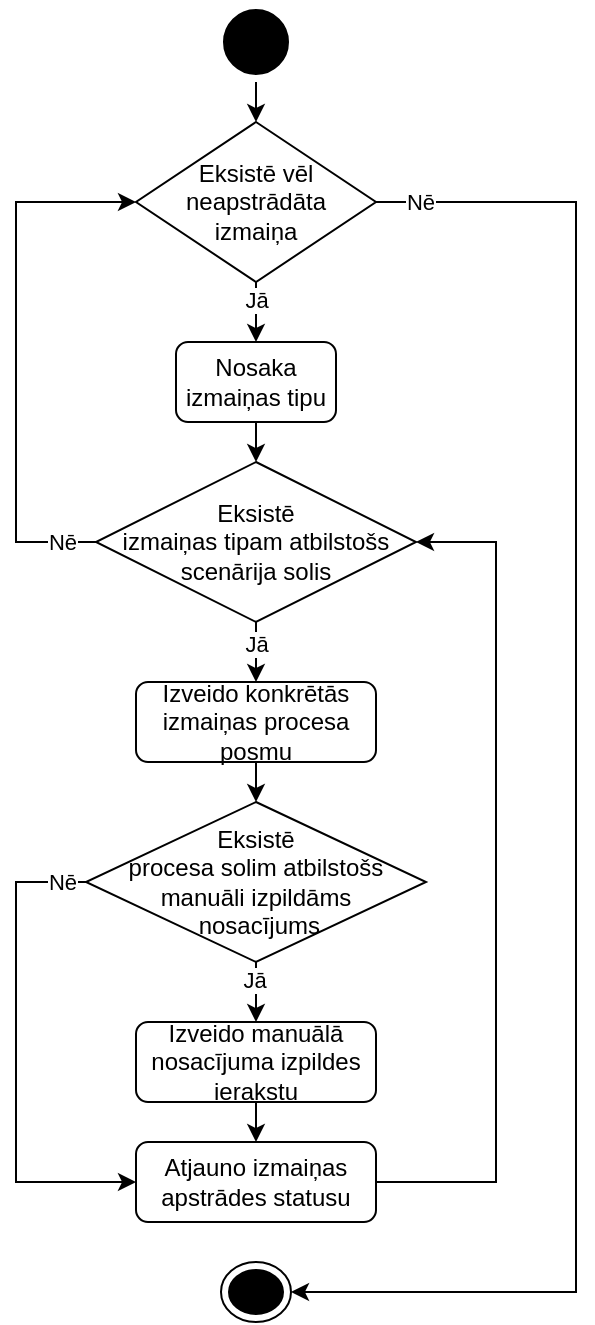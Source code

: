 <mxfile version="13.0.1" type="device"><diagram id="C5RBs43oDa-KdzZeNtuy" name="create_change_adaptation_processes"><mxGraphModel dx="1618" dy="683" grid="1" gridSize="10" guides="1" tooltips="1" connect="1" arrows="1" fold="1" page="1" pageScale="1" pageWidth="827" pageHeight="1169" math="0" shadow="0"><root><mxCell id="WIyWlLk6GJQsqaUBKTNV-0"/><mxCell id="WIyWlLk6GJQsqaUBKTNV-1" parent="WIyWlLk6GJQsqaUBKTNV-0"/><mxCell id="-wZ6tIJjexxKfcDrYmAm-2" style="edgeStyle=orthogonalEdgeStyle;rounded=0;orthogonalLoop=1;jettySize=auto;html=1;exitX=0.5;exitY=1;exitDx=0;exitDy=0;entryX=0.5;entryY=0;entryDx=0;entryDy=0;" edge="1" parent="WIyWlLk6GJQsqaUBKTNV-1" source="-wZ6tIJjexxKfcDrYmAm-0" target="-wZ6tIJjexxKfcDrYmAm-1"><mxGeometry relative="1" as="geometry"><Array as="points"><mxPoint x="340" y="170"/><mxPoint x="340" y="170"/></Array></mxGeometry></mxCell><mxCell id="-wZ6tIJjexxKfcDrYmAm-16" value="Jā" style="edgeLabel;html=1;align=center;verticalAlign=middle;resizable=0;points=[];" vertex="1" connectable="0" parent="-wZ6tIJjexxKfcDrYmAm-2"><mxGeometry x="-0.82" relative="1" as="geometry"><mxPoint y="6.55" as="offset"/></mxGeometry></mxCell><mxCell id="-wZ6tIJjexxKfcDrYmAm-22" style="edgeStyle=orthogonalEdgeStyle;rounded=0;orthogonalLoop=1;jettySize=auto;html=1;exitX=1;exitY=0.5;exitDx=0;exitDy=0;entryX=1;entryY=0.5;entryDx=0;entryDy=0;" edge="1" parent="WIyWlLk6GJQsqaUBKTNV-1" source="-wZ6tIJjexxKfcDrYmAm-0" target="-wZ6tIJjexxKfcDrYmAm-19"><mxGeometry relative="1" as="geometry"><Array as="points"><mxPoint x="500" y="130"/><mxPoint x="500" y="675"/></Array></mxGeometry></mxCell><mxCell id="-wZ6tIJjexxKfcDrYmAm-23" value="Nē" style="edgeLabel;html=1;align=center;verticalAlign=middle;resizable=0;points=[];" vertex="1" connectable="0" parent="-wZ6tIJjexxKfcDrYmAm-22"><mxGeometry x="-0.944" relative="1" as="geometry"><mxPoint as="offset"/></mxGeometry></mxCell><mxCell id="-wZ6tIJjexxKfcDrYmAm-0" value="Eksistē vēl neapstrādāta &lt;br&gt;izmaiņa" style="rhombus;whiteSpace=wrap;html=1;" vertex="1" parent="WIyWlLk6GJQsqaUBKTNV-1"><mxGeometry x="280" y="90" width="120" height="80" as="geometry"/></mxCell><mxCell id="-wZ6tIJjexxKfcDrYmAm-4" style="edgeStyle=orthogonalEdgeStyle;rounded=0;orthogonalLoop=1;jettySize=auto;html=1;exitX=0.5;exitY=1;exitDx=0;exitDy=0;entryX=0.5;entryY=0;entryDx=0;entryDy=0;" edge="1" parent="WIyWlLk6GJQsqaUBKTNV-1" source="-wZ6tIJjexxKfcDrYmAm-1" target="-wZ6tIJjexxKfcDrYmAm-3"><mxGeometry relative="1" as="geometry"/></mxCell><mxCell id="-wZ6tIJjexxKfcDrYmAm-1" value="Nosaka izmaiņas tipu" style="rounded=1;whiteSpace=wrap;html=1;" vertex="1" parent="WIyWlLk6GJQsqaUBKTNV-1"><mxGeometry x="300" y="200" width="80" height="40" as="geometry"/></mxCell><mxCell id="-wZ6tIJjexxKfcDrYmAm-6" style="edgeStyle=orthogonalEdgeStyle;rounded=0;orthogonalLoop=1;jettySize=auto;html=1;exitX=0.5;exitY=1;exitDx=0;exitDy=0;entryX=0.5;entryY=0;entryDx=0;entryDy=0;" edge="1" parent="WIyWlLk6GJQsqaUBKTNV-1" source="-wZ6tIJjexxKfcDrYmAm-3" target="-wZ6tIJjexxKfcDrYmAm-5"><mxGeometry relative="1" as="geometry"><Array as="points"><mxPoint x="340" y="350"/><mxPoint x="340" y="350"/></Array></mxGeometry></mxCell><mxCell id="-wZ6tIJjexxKfcDrYmAm-26" value="Jā" style="edgeLabel;html=1;align=center;verticalAlign=middle;resizable=0;points=[];" vertex="1" connectable="0" parent="-wZ6tIJjexxKfcDrYmAm-6"><mxGeometry x="-0.314" relative="1" as="geometry"><mxPoint as="offset"/></mxGeometry></mxCell><mxCell id="-wZ6tIJjexxKfcDrYmAm-28" style="edgeStyle=orthogonalEdgeStyle;rounded=0;orthogonalLoop=1;jettySize=auto;html=1;exitX=0;exitY=0.5;exitDx=0;exitDy=0;entryX=0;entryY=0.5;entryDx=0;entryDy=0;" edge="1" parent="WIyWlLk6GJQsqaUBKTNV-1" source="-wZ6tIJjexxKfcDrYmAm-3" target="-wZ6tIJjexxKfcDrYmAm-0"><mxGeometry relative="1" as="geometry"><Array as="points"><mxPoint x="220" y="300"/><mxPoint x="220" y="130"/></Array></mxGeometry></mxCell><mxCell id="-wZ6tIJjexxKfcDrYmAm-29" value="Nē" style="edgeLabel;html=1;align=center;verticalAlign=middle;resizable=0;points=[];" vertex="1" connectable="0" parent="-wZ6tIJjexxKfcDrYmAm-28"><mxGeometry x="-0.871" y="3" relative="1" as="geometry"><mxPoint y="-3" as="offset"/></mxGeometry></mxCell><mxCell id="-wZ6tIJjexxKfcDrYmAm-3" value="Eksistē &lt;br&gt;izmaiņas tipam atbilstošs scenārija solis" style="rhombus;whiteSpace=wrap;html=1;" vertex="1" parent="WIyWlLk6GJQsqaUBKTNV-1"><mxGeometry x="260" y="260" width="160" height="80" as="geometry"/></mxCell><mxCell id="-wZ6tIJjexxKfcDrYmAm-8" style="edgeStyle=orthogonalEdgeStyle;rounded=0;orthogonalLoop=1;jettySize=auto;html=1;exitX=0.5;exitY=1;exitDx=0;exitDy=0;entryX=0.5;entryY=0;entryDx=0;entryDy=0;" edge="1" parent="WIyWlLk6GJQsqaUBKTNV-1" source="-wZ6tIJjexxKfcDrYmAm-5"><mxGeometry relative="1" as="geometry"><mxPoint x="340" y="430" as="targetPoint"/></mxGeometry></mxCell><mxCell id="-wZ6tIJjexxKfcDrYmAm-5" value="Izveido konkrētās izmaiņas procesa posmu" style="rounded=1;whiteSpace=wrap;html=1;" vertex="1" parent="WIyWlLk6GJQsqaUBKTNV-1"><mxGeometry x="280" y="370" width="120" height="40" as="geometry"/></mxCell><mxCell id="-wZ6tIJjexxKfcDrYmAm-13" style="edgeStyle=orthogonalEdgeStyle;rounded=0;orthogonalLoop=1;jettySize=auto;html=1;exitX=0.5;exitY=1;exitDx=0;exitDy=0;entryX=0.5;entryY=0;entryDx=0;entryDy=0;" edge="1" parent="WIyWlLk6GJQsqaUBKTNV-1" source="-wZ6tIJjexxKfcDrYmAm-9" target="-wZ6tIJjexxKfcDrYmAm-10"><mxGeometry relative="1" as="geometry"><Array as="points"><mxPoint x="340" y="530"/><mxPoint x="340" y="530"/></Array></mxGeometry></mxCell><mxCell id="-wZ6tIJjexxKfcDrYmAm-32" value="Jā" style="edgeLabel;html=1;align=center;verticalAlign=middle;resizable=0;points=[];" vertex="1" connectable="0" parent="-wZ6tIJjexxKfcDrYmAm-13"><mxGeometry y="-7" relative="1" as="geometry"><mxPoint x="6" y="-6" as="offset"/></mxGeometry></mxCell><mxCell id="-wZ6tIJjexxKfcDrYmAm-30" style="edgeStyle=orthogonalEdgeStyle;rounded=0;orthogonalLoop=1;jettySize=auto;html=1;exitX=0;exitY=0.5;exitDx=0;exitDy=0;entryX=0;entryY=0.5;entryDx=0;entryDy=0;" edge="1" parent="WIyWlLk6GJQsqaUBKTNV-1" source="-wZ6tIJjexxKfcDrYmAm-9" target="-wZ6tIJjexxKfcDrYmAm-14"><mxGeometry relative="1" as="geometry"><Array as="points"><mxPoint x="220" y="470"/><mxPoint x="220" y="620"/></Array></mxGeometry></mxCell><mxCell id="-wZ6tIJjexxKfcDrYmAm-33" value="Nē" style="edgeLabel;html=1;align=center;verticalAlign=middle;resizable=0;points=[];" vertex="1" connectable="0" parent="-wZ6tIJjexxKfcDrYmAm-30"><mxGeometry x="-0.9" relative="1" as="geometry"><mxPoint as="offset"/></mxGeometry></mxCell><mxCell id="-wZ6tIJjexxKfcDrYmAm-9" value="Eksistē &lt;br&gt;procesa solim atbilstošs manuāli izpildāms&lt;br&gt;&amp;nbsp;nosacījums" style="rhombus;whiteSpace=wrap;html=1;" vertex="1" parent="WIyWlLk6GJQsqaUBKTNV-1"><mxGeometry x="255" y="430" width="170" height="80" as="geometry"/></mxCell><mxCell id="-wZ6tIJjexxKfcDrYmAm-31" style="edgeStyle=orthogonalEdgeStyle;rounded=0;orthogonalLoop=1;jettySize=auto;html=1;exitX=0.5;exitY=1;exitDx=0;exitDy=0;entryX=0.5;entryY=0;entryDx=0;entryDy=0;" edge="1" parent="WIyWlLk6GJQsqaUBKTNV-1" source="-wZ6tIJjexxKfcDrYmAm-10" target="-wZ6tIJjexxKfcDrYmAm-14"><mxGeometry relative="1" as="geometry"/></mxCell><mxCell id="-wZ6tIJjexxKfcDrYmAm-10" value="Izveido manuālā nosacījuma izpildes ierakstu" style="rounded=1;whiteSpace=wrap;html=1;" vertex="1" parent="WIyWlLk6GJQsqaUBKTNV-1"><mxGeometry x="280" y="540" width="120" height="40" as="geometry"/></mxCell><mxCell id="-wZ6tIJjexxKfcDrYmAm-35" style="edgeStyle=orthogonalEdgeStyle;rounded=0;orthogonalLoop=1;jettySize=auto;html=1;exitX=1;exitY=0.5;exitDx=0;exitDy=0;entryX=1;entryY=0.5;entryDx=0;entryDy=0;" edge="1" parent="WIyWlLk6GJQsqaUBKTNV-1" source="-wZ6tIJjexxKfcDrYmAm-14" target="-wZ6tIJjexxKfcDrYmAm-3"><mxGeometry relative="1" as="geometry"><Array as="points"><mxPoint x="460" y="620"/><mxPoint x="460" y="300"/></Array></mxGeometry></mxCell><mxCell id="-wZ6tIJjexxKfcDrYmAm-14" value="Atjauno izmaiņas apstrādes statusu" style="rounded=1;whiteSpace=wrap;html=1;" vertex="1" parent="WIyWlLk6GJQsqaUBKTNV-1"><mxGeometry x="280" y="600" width="120" height="40" as="geometry"/></mxCell><mxCell id="-wZ6tIJjexxKfcDrYmAm-21" style="edgeStyle=orthogonalEdgeStyle;rounded=0;orthogonalLoop=1;jettySize=auto;html=1;exitX=0.5;exitY=1;exitDx=0;exitDy=0;entryX=0.5;entryY=0;entryDx=0;entryDy=0;" edge="1" parent="WIyWlLk6GJQsqaUBKTNV-1" source="-wZ6tIJjexxKfcDrYmAm-17" target="-wZ6tIJjexxKfcDrYmAm-0"><mxGeometry relative="1" as="geometry"/></mxCell><mxCell id="-wZ6tIJjexxKfcDrYmAm-17" value="" style="ellipse;html=1;shape=startState;fillColor=#000000;strokeColor=#000000;" vertex="1" parent="WIyWlLk6GJQsqaUBKTNV-1"><mxGeometry x="320" y="30" width="40" height="40" as="geometry"/></mxCell><mxCell id="-wZ6tIJjexxKfcDrYmAm-19" value="" style="ellipse;html=1;shape=endState;fillColor=#000000;strokeColor=#000000;" vertex="1" parent="WIyWlLk6GJQsqaUBKTNV-1"><mxGeometry x="322.5" y="660" width="35" height="30" as="geometry"/></mxCell></root></mxGraphModel></diagram></mxfile>